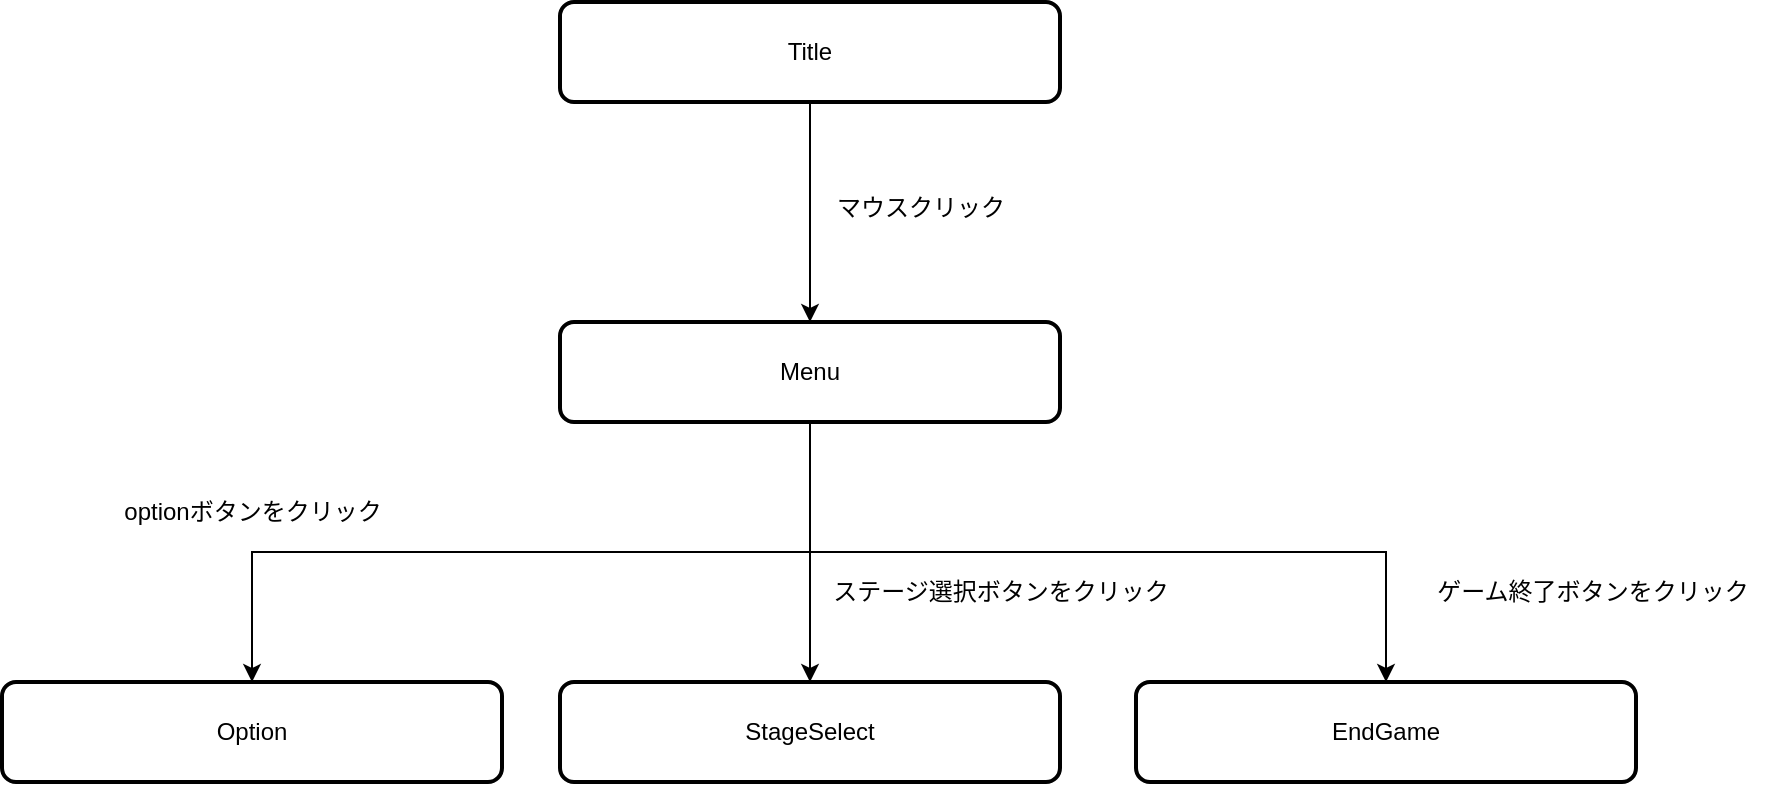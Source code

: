 <mxfile version="26.0.4">
  <diagram id="C5RBs43oDa-KdzZeNtuy" name="Page-1">
    <mxGraphModel dx="1434" dy="738" grid="1" gridSize="10" guides="1" tooltips="1" connect="1" arrows="1" fold="1" page="1" pageScale="1" pageWidth="827" pageHeight="1169" math="0" shadow="0">
      <root>
        <mxCell id="WIyWlLk6GJQsqaUBKTNV-0" />
        <mxCell id="WIyWlLk6GJQsqaUBKTNV-1" parent="WIyWlLk6GJQsqaUBKTNV-0" />
        <mxCell id="7m2W67UrVmQdeEctq9eO-3" style="edgeStyle=orthogonalEdgeStyle;rounded=0;orthogonalLoop=1;jettySize=auto;html=1;entryX=0.5;entryY=0;entryDx=0;entryDy=0;" edge="1" parent="WIyWlLk6GJQsqaUBKTNV-1" source="7m2W67UrVmQdeEctq9eO-0" target="7m2W67UrVmQdeEctq9eO-2">
          <mxGeometry relative="1" as="geometry" />
        </mxCell>
        <mxCell id="7m2W67UrVmQdeEctq9eO-0" value="Title" style="rounded=1;whiteSpace=wrap;html=1;absoluteArcSize=1;arcSize=14;strokeWidth=2;" vertex="1" parent="WIyWlLk6GJQsqaUBKTNV-1">
          <mxGeometry x="289" y="40" width="250" height="50" as="geometry" />
        </mxCell>
        <mxCell id="7m2W67UrVmQdeEctq9eO-8" style="edgeStyle=orthogonalEdgeStyle;rounded=0;orthogonalLoop=1;jettySize=auto;html=1;exitX=0.5;exitY=1;exitDx=0;exitDy=0;entryX=0.5;entryY=0;entryDx=0;entryDy=0;" edge="1" parent="WIyWlLk6GJQsqaUBKTNV-1" source="7m2W67UrVmQdeEctq9eO-2" target="7m2W67UrVmQdeEctq9eO-6">
          <mxGeometry relative="1" as="geometry" />
        </mxCell>
        <mxCell id="7m2W67UrVmQdeEctq9eO-9" style="edgeStyle=orthogonalEdgeStyle;rounded=0;orthogonalLoop=1;jettySize=auto;html=1;entryX=0.5;entryY=0;entryDx=0;entryDy=0;" edge="1" parent="WIyWlLk6GJQsqaUBKTNV-1" source="7m2W67UrVmQdeEctq9eO-2" target="7m2W67UrVmQdeEctq9eO-5">
          <mxGeometry relative="1" as="geometry" />
        </mxCell>
        <mxCell id="7m2W67UrVmQdeEctq9eO-10" style="edgeStyle=orthogonalEdgeStyle;rounded=0;orthogonalLoop=1;jettySize=auto;html=1;entryX=0.5;entryY=0;entryDx=0;entryDy=0;exitX=0.5;exitY=1;exitDx=0;exitDy=0;" edge="1" parent="WIyWlLk6GJQsqaUBKTNV-1" source="7m2W67UrVmQdeEctq9eO-2" target="7m2W67UrVmQdeEctq9eO-7">
          <mxGeometry relative="1" as="geometry" />
        </mxCell>
        <mxCell id="7m2W67UrVmQdeEctq9eO-2" value="Menu" style="rounded=1;whiteSpace=wrap;html=1;absoluteArcSize=1;arcSize=14;strokeWidth=2;" vertex="1" parent="WIyWlLk6GJQsqaUBKTNV-1">
          <mxGeometry x="289" y="200" width="250" height="50" as="geometry" />
        </mxCell>
        <mxCell id="7m2W67UrVmQdeEctq9eO-4" value="マウスクリック" style="text;html=1;align=center;verticalAlign=middle;resizable=0;points=[];autosize=1;strokeColor=none;fillColor=none;" vertex="1" parent="WIyWlLk6GJQsqaUBKTNV-1">
          <mxGeometry x="414" y="128" width="110" height="30" as="geometry" />
        </mxCell>
        <mxCell id="7m2W67UrVmQdeEctq9eO-5" value="StageSelect" style="rounded=1;whiteSpace=wrap;html=1;absoluteArcSize=1;arcSize=14;strokeWidth=2;" vertex="1" parent="WIyWlLk6GJQsqaUBKTNV-1">
          <mxGeometry x="289" y="380" width="250" height="50" as="geometry" />
        </mxCell>
        <mxCell id="7m2W67UrVmQdeEctq9eO-6" value="Option" style="rounded=1;whiteSpace=wrap;html=1;absoluteArcSize=1;arcSize=14;strokeWidth=2;" vertex="1" parent="WIyWlLk6GJQsqaUBKTNV-1">
          <mxGeometry x="10" y="380" width="250" height="50" as="geometry" />
        </mxCell>
        <mxCell id="7m2W67UrVmQdeEctq9eO-7" value="EndGame" style="rounded=1;whiteSpace=wrap;html=1;absoluteArcSize=1;arcSize=14;strokeWidth=2;" vertex="1" parent="WIyWlLk6GJQsqaUBKTNV-1">
          <mxGeometry x="577" y="380" width="250" height="50" as="geometry" />
        </mxCell>
        <mxCell id="7m2W67UrVmQdeEctq9eO-12" value="optionボタンをクリック" style="text;html=1;align=center;verticalAlign=middle;resizable=0;points=[];autosize=1;strokeColor=none;fillColor=none;" vertex="1" parent="WIyWlLk6GJQsqaUBKTNV-1">
          <mxGeometry x="60" y="280" width="150" height="30" as="geometry" />
        </mxCell>
        <mxCell id="7m2W67UrVmQdeEctq9eO-13" value="ステージ選択ボタンをクリック" style="text;html=1;align=center;verticalAlign=middle;resizable=0;points=[];autosize=1;strokeColor=none;fillColor=none;" vertex="1" parent="WIyWlLk6GJQsqaUBKTNV-1">
          <mxGeometry x="414" y="320" width="190" height="30" as="geometry" />
        </mxCell>
        <mxCell id="7m2W67UrVmQdeEctq9eO-14" value="ゲーム終了ボタンをクリック" style="text;html=1;align=center;verticalAlign=middle;resizable=0;points=[];autosize=1;strokeColor=none;fillColor=none;" vertex="1" parent="WIyWlLk6GJQsqaUBKTNV-1">
          <mxGeometry x="715" y="320" width="180" height="30" as="geometry" />
        </mxCell>
      </root>
    </mxGraphModel>
  </diagram>
</mxfile>
